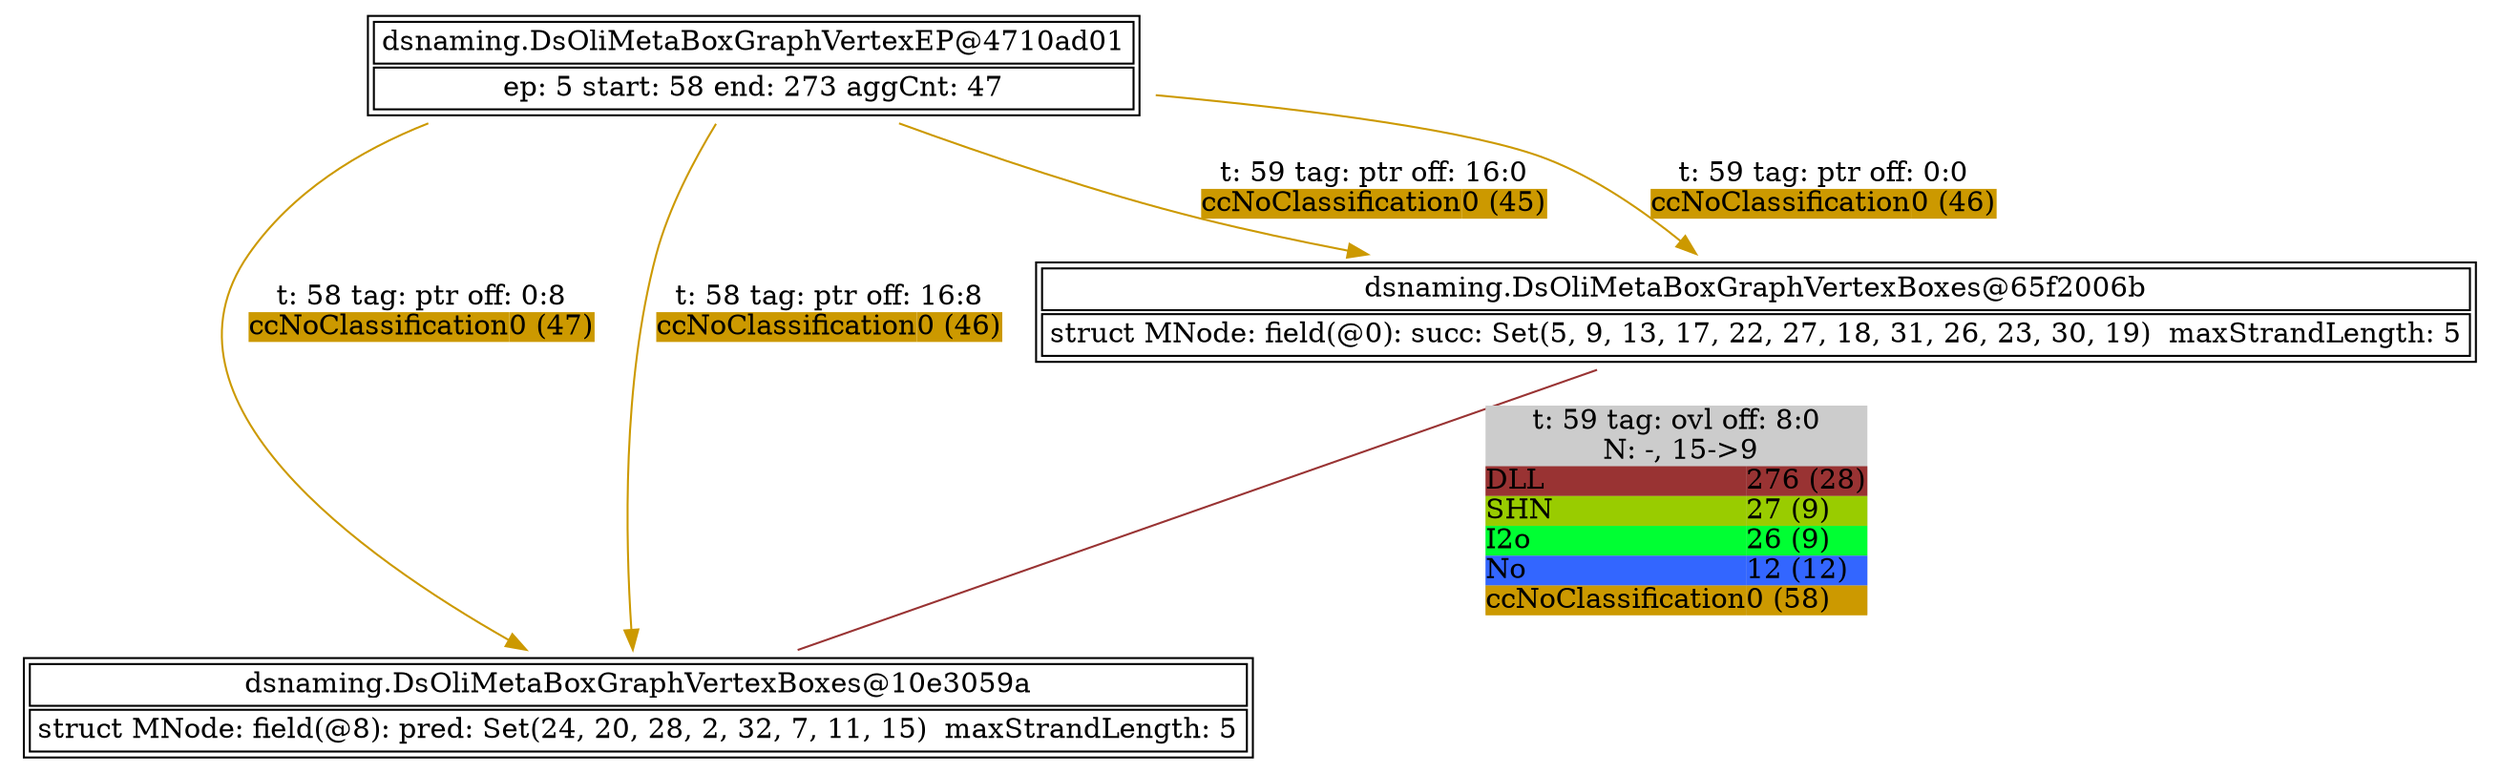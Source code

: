 digraph G {
	"dsnaming.DsOliMetaBoxGraphVertexEP@4710ad01" -> "dsnaming.DsOliMetaBoxGraphVertexBoxes@10e3059a" [color = "#CC9900", label = <<TABLE BORDER="0" ALIGN="left" COLOR="black" CELLBORDER="0"  CELLPADDING="0" CELLSPACING="0"><TR><TD COLSPAN="2">t: 58 tag: ptr off: 0:8</TD></TR><TR><TD ALIGN="left" BGCOLOR="#CC9900">ccNoClassification</TD><TD ALIGN="left" BGCOLOR="#CC9900">0 (47)</TD></TR></TABLE>>]
	"dsnaming.DsOliMetaBoxGraphVertexEP@4710ad01" -> "dsnaming.DsOliMetaBoxGraphVertexBoxes@10e3059a" [color = "#CC9900", label = <<TABLE BORDER="0" ALIGN="left" COLOR="black" CELLBORDER="0"  CELLPADDING="0" CELLSPACING="0"><TR><TD COLSPAN="2">t: 58 tag: ptr off: 16:8</TD></TR><TR><TD ALIGN="left" BGCOLOR="#CC9900">ccNoClassification</TD><TD ALIGN="left" BGCOLOR="#CC9900">0 (46)</TD></TR></TABLE>>]
	"dsnaming.DsOliMetaBoxGraphVertexBoxes@65f2006b" -> "dsnaming.DsOliMetaBoxGraphVertexBoxes@10e3059a" [dir = none, label = <<TABLE BORDER="0" ALIGN="left" BGCOLOR="#CCCCCC" COLOR="black" CELLBORDER="0" CELLPADDING="0" CELLSPACING="0"><TR><TD COLSPAN="2">t: 59 tag: ovl off: 8:0</TD></TR><TR><TD COLSPAN="2"> N: -, 15-&gt;9</TD></TR><TR><TD ALIGN="left" BGCOLOR="#993333">DLL</TD><TD ALIGN="left" BGCOLOR="#993333">276 (28)</TD></TR><TR><TD ALIGN="left" BGCOLOR="#99CC00">SHN</TD><TD ALIGN="left" BGCOLOR="#99CC00">27 (9)</TD></TR><TR><TD ALIGN="left" BGCOLOR="#00FF33">I2o</TD><TD ALIGN="left" BGCOLOR="#00FF33">26 (9)</TD></TR><TR><TD ALIGN="left" BGCOLOR="#3366FF">No</TD><TD ALIGN="left" BGCOLOR="#3366FF">12 (12)</TD></TR><TR><TD ALIGN="left" BGCOLOR="#CC9900">ccNoClassification</TD><TD ALIGN="left" BGCOLOR="#CC9900">0 (58)</TD></TR></TABLE>>, color = "#993333"]
	"dsnaming.DsOliMetaBoxGraphVertexEP@4710ad01" -> "dsnaming.DsOliMetaBoxGraphVertexBoxes@65f2006b" [color = "#CC9900", label = <<TABLE BORDER="0" ALIGN="left" COLOR="black" CELLBORDER="0"  CELLPADDING="0" CELLSPACING="0"><TR><TD COLSPAN="2">t: 59 tag: ptr off: 16:0</TD></TR><TR><TD ALIGN="left" BGCOLOR="#CC9900">ccNoClassification</TD><TD ALIGN="left" BGCOLOR="#CC9900">0 (45)</TD></TR></TABLE>>]
	"dsnaming.DsOliMetaBoxGraphVertexEP@4710ad01" -> "dsnaming.DsOliMetaBoxGraphVertexBoxes@65f2006b" [color = "#CC9900", label = <<TABLE BORDER="0" ALIGN="left" COLOR="black" CELLBORDER="0"  CELLPADDING="0" CELLSPACING="0"><TR><TD COLSPAN="2">t: 59 tag: ptr off: 0:0</TD></TR><TR><TD ALIGN="left" BGCOLOR="#CC9900">ccNoClassification</TD><TD ALIGN="left" BGCOLOR="#CC9900">0 (46)</TD></TR></TABLE>>]
	subgraph connected_vertices {
		rankdir = LR
		"dsnaming.DsOliMetaBoxGraphVertexEP@4710ad01"  [label = <<TABLE><TR><TD COLSPAN="2">dsnaming.DsOliMetaBoxGraphVertexEP@4710ad01</TD></TR><TR><TD COLSPAN="2">ep: 5 start: 58 end: 273 aggCnt: 47</TD></TR></TABLE>>, shape = none]
		"dsnaming.DsOliMetaBoxGraphVertexBoxes@10e3059a"  [label = <<TABLE><TR><TD COLSPAN="2">dsnaming.DsOliMetaBoxGraphVertexBoxes@10e3059a</TD></TR><TR><TD COLSPAN="2">struct MNode: field(@8): pred: Set(24, 20, 28, 2, 32, 7, 11, 15)  maxStrandLength: 5</TD></TR></TABLE>>, shape = none]
		"dsnaming.DsOliMetaBoxGraphVertexBoxes@65f2006b"  [label = <<TABLE><TR><TD COLSPAN="2">dsnaming.DsOliMetaBoxGraphVertexBoxes@65f2006b</TD></TR><TR><TD COLSPAN="2">struct MNode: field(@0): succ: Set(5, 9, 13, 17, 22, 27, 18, 31, 26, 23, 30, 19)  maxStrandLength: 5</TD></TR></TABLE>>, shape = none]
	}
}